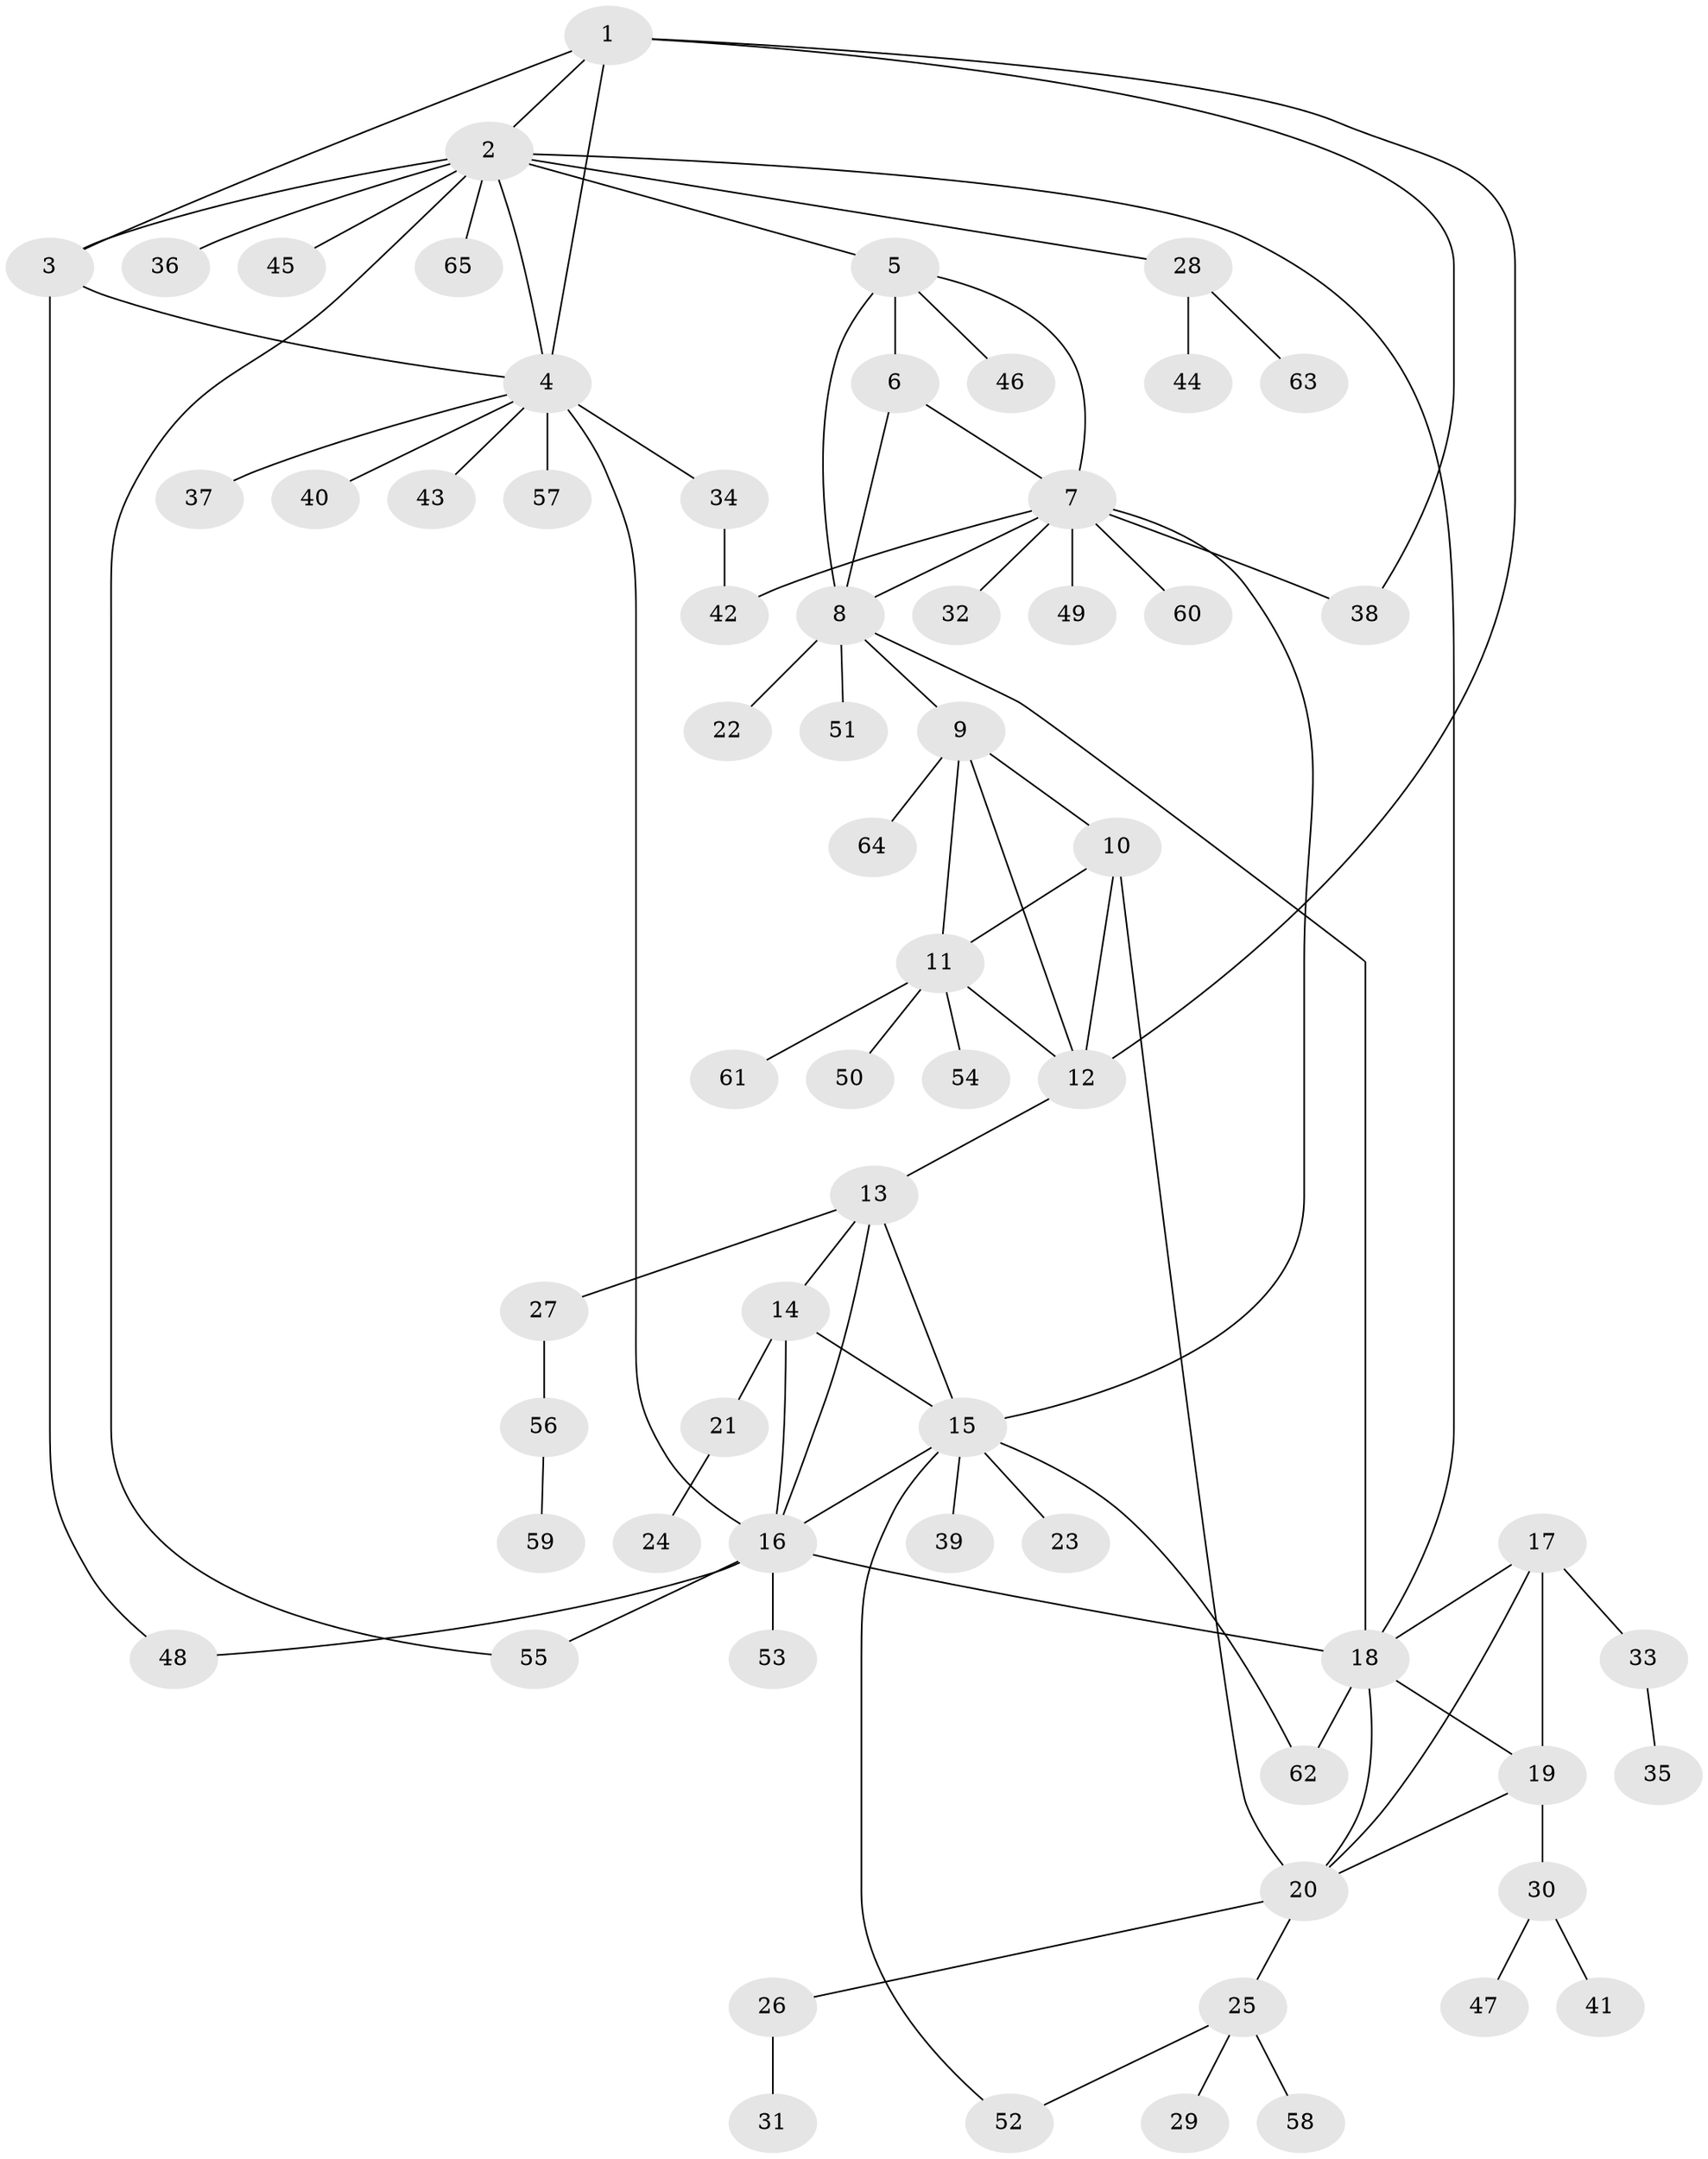 // original degree distribution, {6: 0.05555555555555555, 11: 0.011111111111111112, 4: 0.022222222222222223, 10: 0.022222222222222223, 3: 0.06666666666666667, 8: 0.022222222222222223, 5: 0.044444444444444446, 7: 0.022222222222222223, 9: 0.022222222222222223, 2: 0.14444444444444443, 1: 0.5666666666666667}
// Generated by graph-tools (version 1.1) at 2025/52/03/04/25 22:52:20]
// undirected, 65 vertices, 91 edges
graph export_dot {
  node [color=gray90,style=filled];
  1;
  2;
  3;
  4;
  5;
  6;
  7;
  8;
  9;
  10;
  11;
  12;
  13;
  14;
  15;
  16;
  17;
  18;
  19;
  20;
  21;
  22;
  23;
  24;
  25;
  26;
  27;
  28;
  29;
  30;
  31;
  32;
  33;
  34;
  35;
  36;
  37;
  38;
  39;
  40;
  41;
  42;
  43;
  44;
  45;
  46;
  47;
  48;
  49;
  50;
  51;
  52;
  53;
  54;
  55;
  56;
  57;
  58;
  59;
  60;
  61;
  62;
  63;
  64;
  65;
  1 -- 2 [weight=1.0];
  1 -- 3 [weight=1.0];
  1 -- 4 [weight=1.0];
  1 -- 12 [weight=1.0];
  1 -- 38 [weight=1.0];
  2 -- 3 [weight=1.0];
  2 -- 4 [weight=1.0];
  2 -- 5 [weight=1.0];
  2 -- 18 [weight=1.0];
  2 -- 28 [weight=1.0];
  2 -- 36 [weight=1.0];
  2 -- 45 [weight=1.0];
  2 -- 55 [weight=1.0];
  2 -- 65 [weight=1.0];
  3 -- 4 [weight=1.0];
  3 -- 48 [weight=1.0];
  4 -- 16 [weight=1.0];
  4 -- 34 [weight=1.0];
  4 -- 37 [weight=1.0];
  4 -- 40 [weight=1.0];
  4 -- 43 [weight=1.0];
  4 -- 57 [weight=1.0];
  5 -- 6 [weight=1.0];
  5 -- 7 [weight=1.0];
  5 -- 8 [weight=1.0];
  5 -- 46 [weight=1.0];
  6 -- 7 [weight=1.0];
  6 -- 8 [weight=1.0];
  7 -- 8 [weight=1.0];
  7 -- 15 [weight=1.0];
  7 -- 32 [weight=1.0];
  7 -- 38 [weight=1.0];
  7 -- 42 [weight=1.0];
  7 -- 49 [weight=1.0];
  7 -- 60 [weight=1.0];
  8 -- 9 [weight=1.0];
  8 -- 18 [weight=1.0];
  8 -- 22 [weight=1.0];
  8 -- 51 [weight=1.0];
  9 -- 10 [weight=1.0];
  9 -- 11 [weight=1.0];
  9 -- 12 [weight=1.0];
  9 -- 64 [weight=1.0];
  10 -- 11 [weight=1.0];
  10 -- 12 [weight=1.0];
  10 -- 20 [weight=1.0];
  11 -- 12 [weight=1.0];
  11 -- 50 [weight=1.0];
  11 -- 54 [weight=1.0];
  11 -- 61 [weight=1.0];
  12 -- 13 [weight=1.0];
  13 -- 14 [weight=1.0];
  13 -- 15 [weight=1.0];
  13 -- 16 [weight=1.0];
  13 -- 27 [weight=1.0];
  14 -- 15 [weight=1.0];
  14 -- 16 [weight=1.0];
  14 -- 21 [weight=1.0];
  15 -- 16 [weight=1.0];
  15 -- 23 [weight=1.0];
  15 -- 39 [weight=1.0];
  15 -- 52 [weight=1.0];
  15 -- 62 [weight=1.0];
  16 -- 18 [weight=1.0];
  16 -- 48 [weight=1.0];
  16 -- 53 [weight=1.0];
  16 -- 55 [weight=1.0];
  17 -- 18 [weight=1.0];
  17 -- 19 [weight=1.0];
  17 -- 20 [weight=1.0];
  17 -- 33 [weight=1.0];
  18 -- 19 [weight=1.0];
  18 -- 20 [weight=1.0];
  18 -- 62 [weight=1.0];
  19 -- 20 [weight=1.0];
  19 -- 30 [weight=1.0];
  20 -- 25 [weight=1.0];
  20 -- 26 [weight=1.0];
  21 -- 24 [weight=1.0];
  25 -- 29 [weight=1.0];
  25 -- 52 [weight=1.0];
  25 -- 58 [weight=1.0];
  26 -- 31 [weight=1.0];
  27 -- 56 [weight=1.0];
  28 -- 44 [weight=1.0];
  28 -- 63 [weight=1.0];
  30 -- 41 [weight=1.0];
  30 -- 47 [weight=1.0];
  33 -- 35 [weight=1.0];
  34 -- 42 [weight=1.0];
  56 -- 59 [weight=1.0];
}
